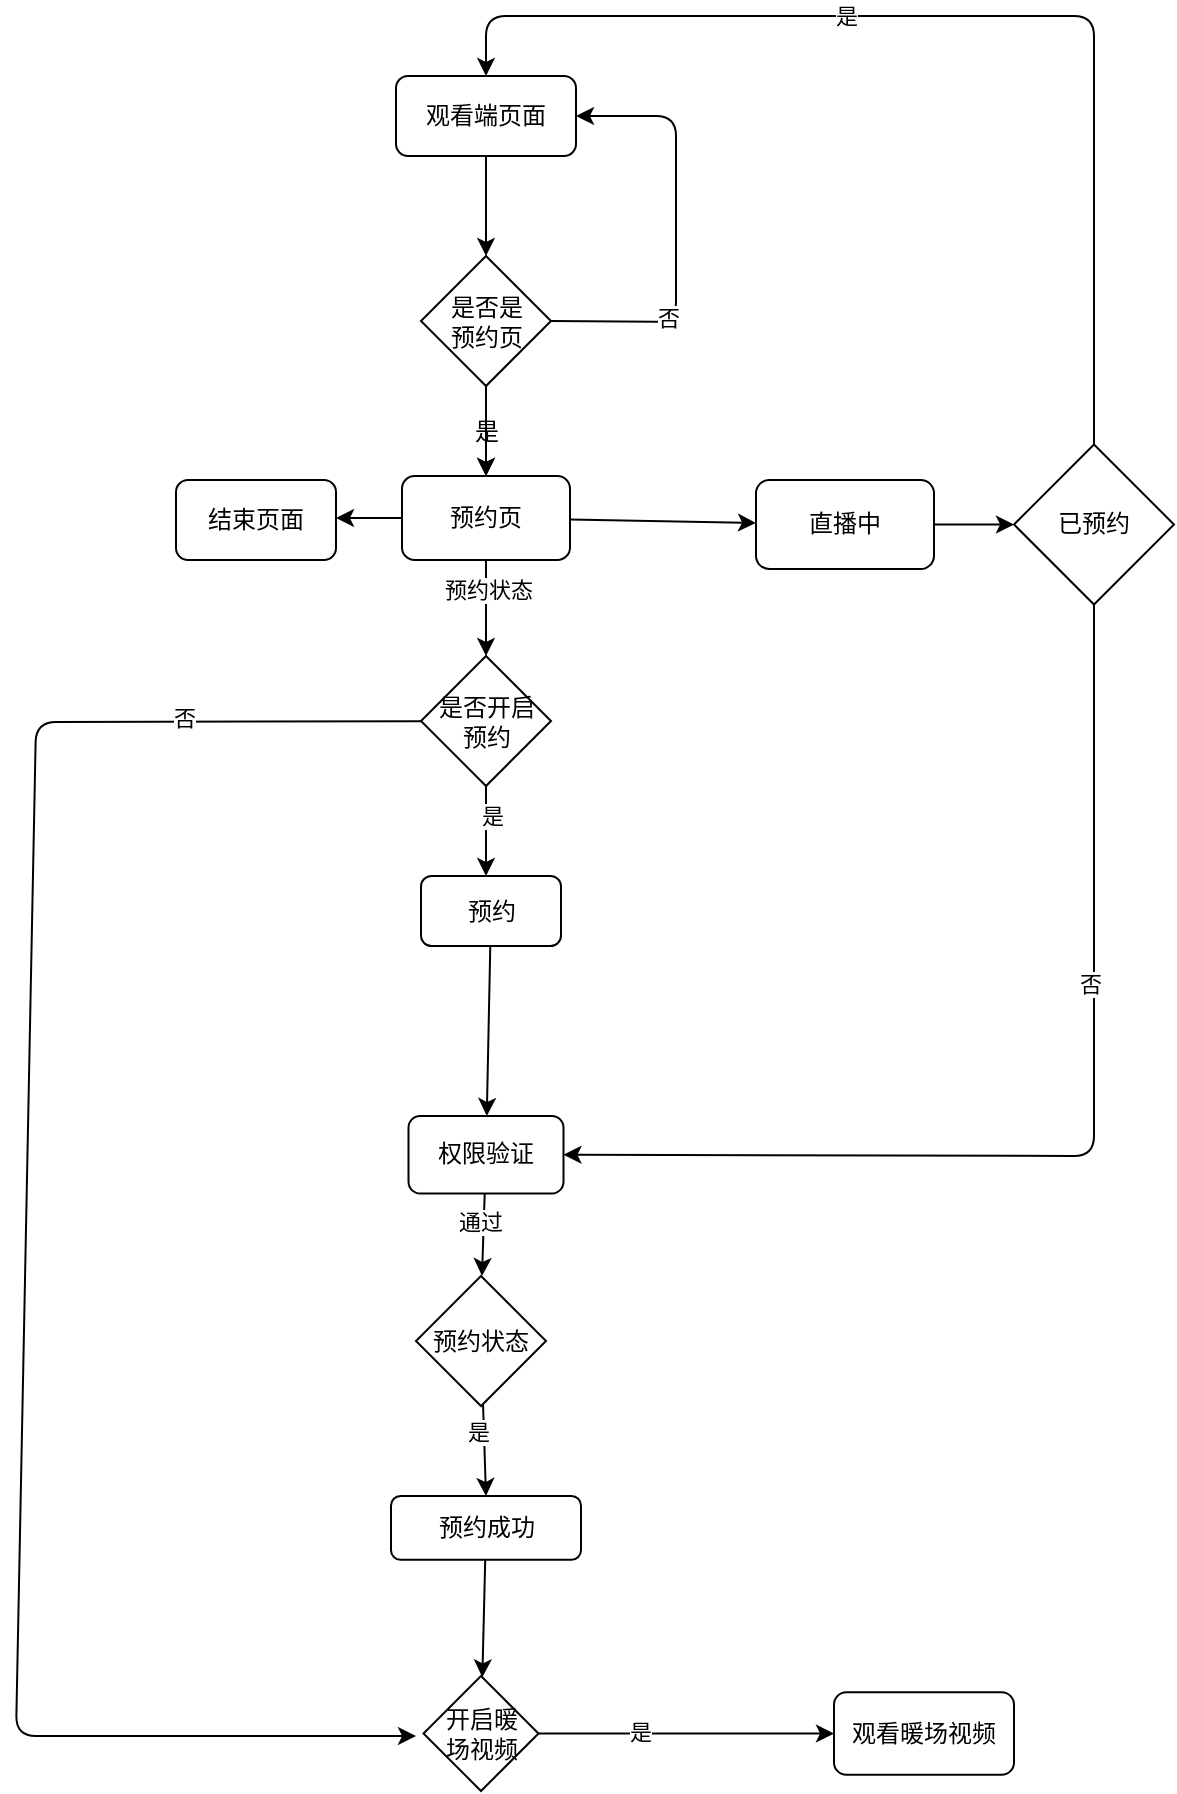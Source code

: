 <mxfile>
    <diagram id="e-uMGoTFBCJyICZKHend" name="第 1 页">
        <mxGraphModel dx="720" dy="529" grid="1" gridSize="10" guides="1" tooltips="1" connect="1" arrows="1" fold="1" page="1" pageScale="1" pageWidth="827" pageHeight="1169" math="0" shadow="0">
            <root>
                <mxCell id="0"/>
                <mxCell id="1" parent="0"/>
                <mxCell id="3" value="" style="edgeStyle=none;html=1;" edge="1" parent="1" source="2">
                    <mxGeometry relative="1" as="geometry">
                        <mxPoint x="355" y="130" as="targetPoint"/>
                    </mxGeometry>
                </mxCell>
                <mxCell id="2" value="观看端页面" style="rounded=1;whiteSpace=wrap;html=1;" vertex="1" parent="1">
                    <mxGeometry x="310" y="40" width="90" height="40" as="geometry"/>
                </mxCell>
                <mxCell id="5" value="&lt;span style=&quot;font-size: 12px&quot;&gt;是&lt;/span&gt;" style="edgeStyle=none;html=1;" edge="1" parent="1" source="4">
                    <mxGeometry relative="1" as="geometry">
                        <mxPoint x="355" y="240" as="targetPoint"/>
                    </mxGeometry>
                </mxCell>
                <mxCell id="9" value="" style="edgeStyle=none;html=1;" edge="1" parent="1" source="4" target="6">
                    <mxGeometry relative="1" as="geometry"/>
                </mxCell>
                <mxCell id="10" value="" style="edgeStyle=none;html=1;entryX=1;entryY=0.5;entryDx=0;entryDy=0;exitX=1;exitY=0.5;exitDx=0;exitDy=0;" edge="1" parent="1" source="4" target="2">
                    <mxGeometry relative="1" as="geometry">
                        <mxPoint x="467.5" y="162.5" as="targetPoint"/>
                        <Array as="points">
                            <mxPoint x="450" y="163"/>
                            <mxPoint x="450" y="60"/>
                        </Array>
                    </mxGeometry>
                </mxCell>
                <mxCell id="11" value="否" style="edgeLabel;html=1;align=center;verticalAlign=middle;resizable=0;points=[];" vertex="1" connectable="0" parent="10">
                    <mxGeometry x="-0.4" y="4" relative="1" as="geometry">
                        <mxPoint as="offset"/>
                    </mxGeometry>
                </mxCell>
                <mxCell id="4" value="是否是&lt;br&gt;预约页" style="rhombus;whiteSpace=wrap;html=1;" vertex="1" parent="1">
                    <mxGeometry x="322.5" y="130" width="65" height="65" as="geometry"/>
                </mxCell>
                <mxCell id="12" value="" style="edgeStyle=none;html=1;" edge="1" parent="1" source="6">
                    <mxGeometry relative="1" as="geometry">
                        <mxPoint x="280" y="261" as="targetPoint"/>
                    </mxGeometry>
                </mxCell>
                <mxCell id="14" value="" style="edgeStyle=none;html=1;" edge="1" parent="1" source="6">
                    <mxGeometry relative="1" as="geometry">
                        <mxPoint x="355" y="330" as="targetPoint"/>
                    </mxGeometry>
                </mxCell>
                <mxCell id="15" value="预约状态" style="edgeLabel;html=1;align=center;verticalAlign=middle;resizable=0;points=[];" vertex="1" connectable="0" parent="14">
                    <mxGeometry x="-0.396" y="1" relative="1" as="geometry">
                        <mxPoint as="offset"/>
                    </mxGeometry>
                </mxCell>
                <mxCell id="35" value="" style="edgeStyle=none;html=1;" edge="1" parent="1" source="6" target="34">
                    <mxGeometry relative="1" as="geometry"/>
                </mxCell>
                <mxCell id="6" value="预约页" style="rounded=1;whiteSpace=wrap;html=1;" vertex="1" parent="1">
                    <mxGeometry x="313" y="240" width="84" height="42" as="geometry"/>
                </mxCell>
                <mxCell id="13" value="结束页面" style="rounded=1;whiteSpace=wrap;html=1;" vertex="1" parent="1">
                    <mxGeometry x="200" y="242" width="80" height="40" as="geometry"/>
                </mxCell>
                <mxCell id="17" value="" style="edgeStyle=none;html=1;" edge="1" parent="1" source="16">
                    <mxGeometry relative="1" as="geometry">
                        <mxPoint x="355" y="440" as="targetPoint"/>
                    </mxGeometry>
                </mxCell>
                <mxCell id="18" value="是" style="edgeLabel;html=1;align=center;verticalAlign=middle;resizable=0;points=[];" vertex="1" connectable="0" parent="17">
                    <mxGeometry x="-0.341" y="3" relative="1" as="geometry">
                        <mxPoint as="offset"/>
                    </mxGeometry>
                </mxCell>
                <mxCell id="62" value="" style="edgeStyle=none;html=1;" edge="1" parent="1" source="16">
                    <mxGeometry relative="1" as="geometry">
                        <mxPoint x="320" y="870" as="targetPoint"/>
                        <Array as="points">
                            <mxPoint x="130" y="363"/>
                            <mxPoint x="120" y="870"/>
                        </Array>
                    </mxGeometry>
                </mxCell>
                <mxCell id="63" value="否" style="edgeLabel;html=1;align=center;verticalAlign=middle;resizable=0;points=[];" vertex="1" connectable="0" parent="62">
                    <mxGeometry x="-0.735" y="-2" relative="1" as="geometry">
                        <mxPoint as="offset"/>
                    </mxGeometry>
                </mxCell>
                <mxCell id="16" value="是否开启&lt;br&gt;预约" style="rhombus;whiteSpace=wrap;html=1;" vertex="1" parent="1">
                    <mxGeometry x="322.5" y="330" width="65" height="65" as="geometry"/>
                </mxCell>
                <mxCell id="21" value="" style="edgeStyle=none;html=1;" edge="1" parent="1" source="19" target="20">
                    <mxGeometry relative="1" as="geometry"/>
                </mxCell>
                <mxCell id="19" value="预约" style="rounded=1;whiteSpace=wrap;html=1;" vertex="1" parent="1">
                    <mxGeometry x="322.5" y="440" width="70" height="35" as="geometry"/>
                </mxCell>
                <mxCell id="23" value="" style="edgeStyle=none;html=1;" edge="1" parent="1" source="20">
                    <mxGeometry relative="1" as="geometry">
                        <mxPoint x="353" y="640" as="targetPoint"/>
                        <Array as="points">
                            <mxPoint x="353" y="640"/>
                        </Array>
                    </mxGeometry>
                </mxCell>
                <mxCell id="59" value="通过" style="edgeLabel;html=1;align=center;verticalAlign=middle;resizable=0;points=[];" vertex="1" connectable="0" parent="23">
                    <mxGeometry x="-0.315" y="-2" relative="1" as="geometry">
                        <mxPoint as="offset"/>
                    </mxGeometry>
                </mxCell>
                <mxCell id="20" value="权限验证" style="whiteSpace=wrap;html=1;rounded=1;" vertex="1" parent="1">
                    <mxGeometry x="316.25" y="560" width="77.5" height="38.75" as="geometry"/>
                </mxCell>
                <mxCell id="56" value="" style="edgeStyle=none;html=1;" edge="1" parent="1" source="22" target="28">
                    <mxGeometry relative="1" as="geometry"/>
                </mxCell>
                <mxCell id="22" value="预约成功" style="whiteSpace=wrap;html=1;rounded=1;" vertex="1" parent="1">
                    <mxGeometry x="307.5" y="750" width="95" height="31.88" as="geometry"/>
                </mxCell>
                <mxCell id="29" value="" style="edgeStyle=none;html=1;entryX=0;entryY=0.5;entryDx=0;entryDy=0;" edge="1" parent="1" source="28" target="30">
                    <mxGeometry relative="1" as="geometry">
                        <mxPoint x="463.75" y="798.75" as="targetPoint"/>
                    </mxGeometry>
                </mxCell>
                <mxCell id="31" value="是" style="edgeLabel;html=1;align=center;verticalAlign=middle;resizable=0;points=[];" vertex="1" connectable="0" parent="29">
                    <mxGeometry x="-0.315" y="1" relative="1" as="geometry">
                        <mxPoint as="offset"/>
                    </mxGeometry>
                </mxCell>
                <mxCell id="28" value="开启暖&lt;br&gt;场视频" style="rhombus;whiteSpace=wrap;html=1;" vertex="1" parent="1">
                    <mxGeometry x="323.75" y="840" width="57.5" height="57.5" as="geometry"/>
                </mxCell>
                <mxCell id="30" value="观看暖场视频" style="rounded=1;whiteSpace=wrap;html=1;" vertex="1" parent="1">
                    <mxGeometry x="529" y="848.13" width="90" height="41.25" as="geometry"/>
                </mxCell>
                <mxCell id="36" value="" style="edgeStyle=none;html=1;" edge="1" parent="1" source="34" target="37">
                    <mxGeometry relative="1" as="geometry">
                        <mxPoint x="659" y="264.25" as="targetPoint"/>
                    </mxGeometry>
                </mxCell>
                <mxCell id="34" value="直播中" style="whiteSpace=wrap;html=1;rounded=1;" vertex="1" parent="1">
                    <mxGeometry x="490" y="242" width="89" height="44.5" as="geometry"/>
                </mxCell>
                <mxCell id="38" value="" style="edgeStyle=none;html=1;entryX=0.5;entryY=0;entryDx=0;entryDy=0;" edge="1" parent="1" source="37" target="2">
                    <mxGeometry relative="1" as="geometry">
                        <mxPoint x="350" y="10" as="targetPoint"/>
                        <Array as="points">
                            <mxPoint x="659" y="10"/>
                            <mxPoint x="355" y="10"/>
                        </Array>
                    </mxGeometry>
                </mxCell>
                <mxCell id="39" value="是" style="edgeLabel;html=1;align=center;verticalAlign=middle;resizable=0;points=[];" vertex="1" connectable="0" parent="38">
                    <mxGeometry x="0.235" relative="1" as="geometry">
                        <mxPoint as="offset"/>
                    </mxGeometry>
                </mxCell>
                <mxCell id="40" value="" style="edgeStyle=none;html=1;entryX=1;entryY=0.5;entryDx=0;entryDy=0;" edge="1" parent="1" source="37" target="20">
                    <mxGeometry relative="1" as="geometry">
                        <mxPoint x="659" y="600" as="targetPoint"/>
                        <Array as="points">
                            <mxPoint x="659" y="580"/>
                        </Array>
                    </mxGeometry>
                </mxCell>
                <mxCell id="42" value="否" style="edgeLabel;html=1;align=center;verticalAlign=middle;resizable=0;points=[];" vertex="1" connectable="0" parent="40">
                    <mxGeometry x="-0.299" y="-2" relative="1" as="geometry">
                        <mxPoint as="offset"/>
                    </mxGeometry>
                </mxCell>
                <mxCell id="37" value="已预约" style="rhombus;whiteSpace=wrap;html=1;" vertex="1" parent="1">
                    <mxGeometry x="619" y="224.25" width="80" height="80" as="geometry"/>
                </mxCell>
                <mxCell id="52" value="" style="edgeStyle=none;html=1;entryX=0.5;entryY=0;entryDx=0;entryDy=0;" edge="1" parent="1" source="43" target="22">
                    <mxGeometry relative="1" as="geometry">
                        <mxPoint x="353" y="740" as="targetPoint"/>
                    </mxGeometry>
                </mxCell>
                <mxCell id="54" value="是" style="edgeLabel;html=1;align=center;verticalAlign=middle;resizable=0;points=[];" vertex="1" connectable="0" parent="52">
                    <mxGeometry x="-0.382" y="-3" relative="1" as="geometry">
                        <mxPoint as="offset"/>
                    </mxGeometry>
                </mxCell>
                <mxCell id="43" value="预约状态" style="rhombus;whiteSpace=wrap;html=1;" vertex="1" parent="1">
                    <mxGeometry x="320" y="640" width="65" height="65" as="geometry"/>
                </mxCell>
            </root>
        </mxGraphModel>
    </diagram>
</mxfile>